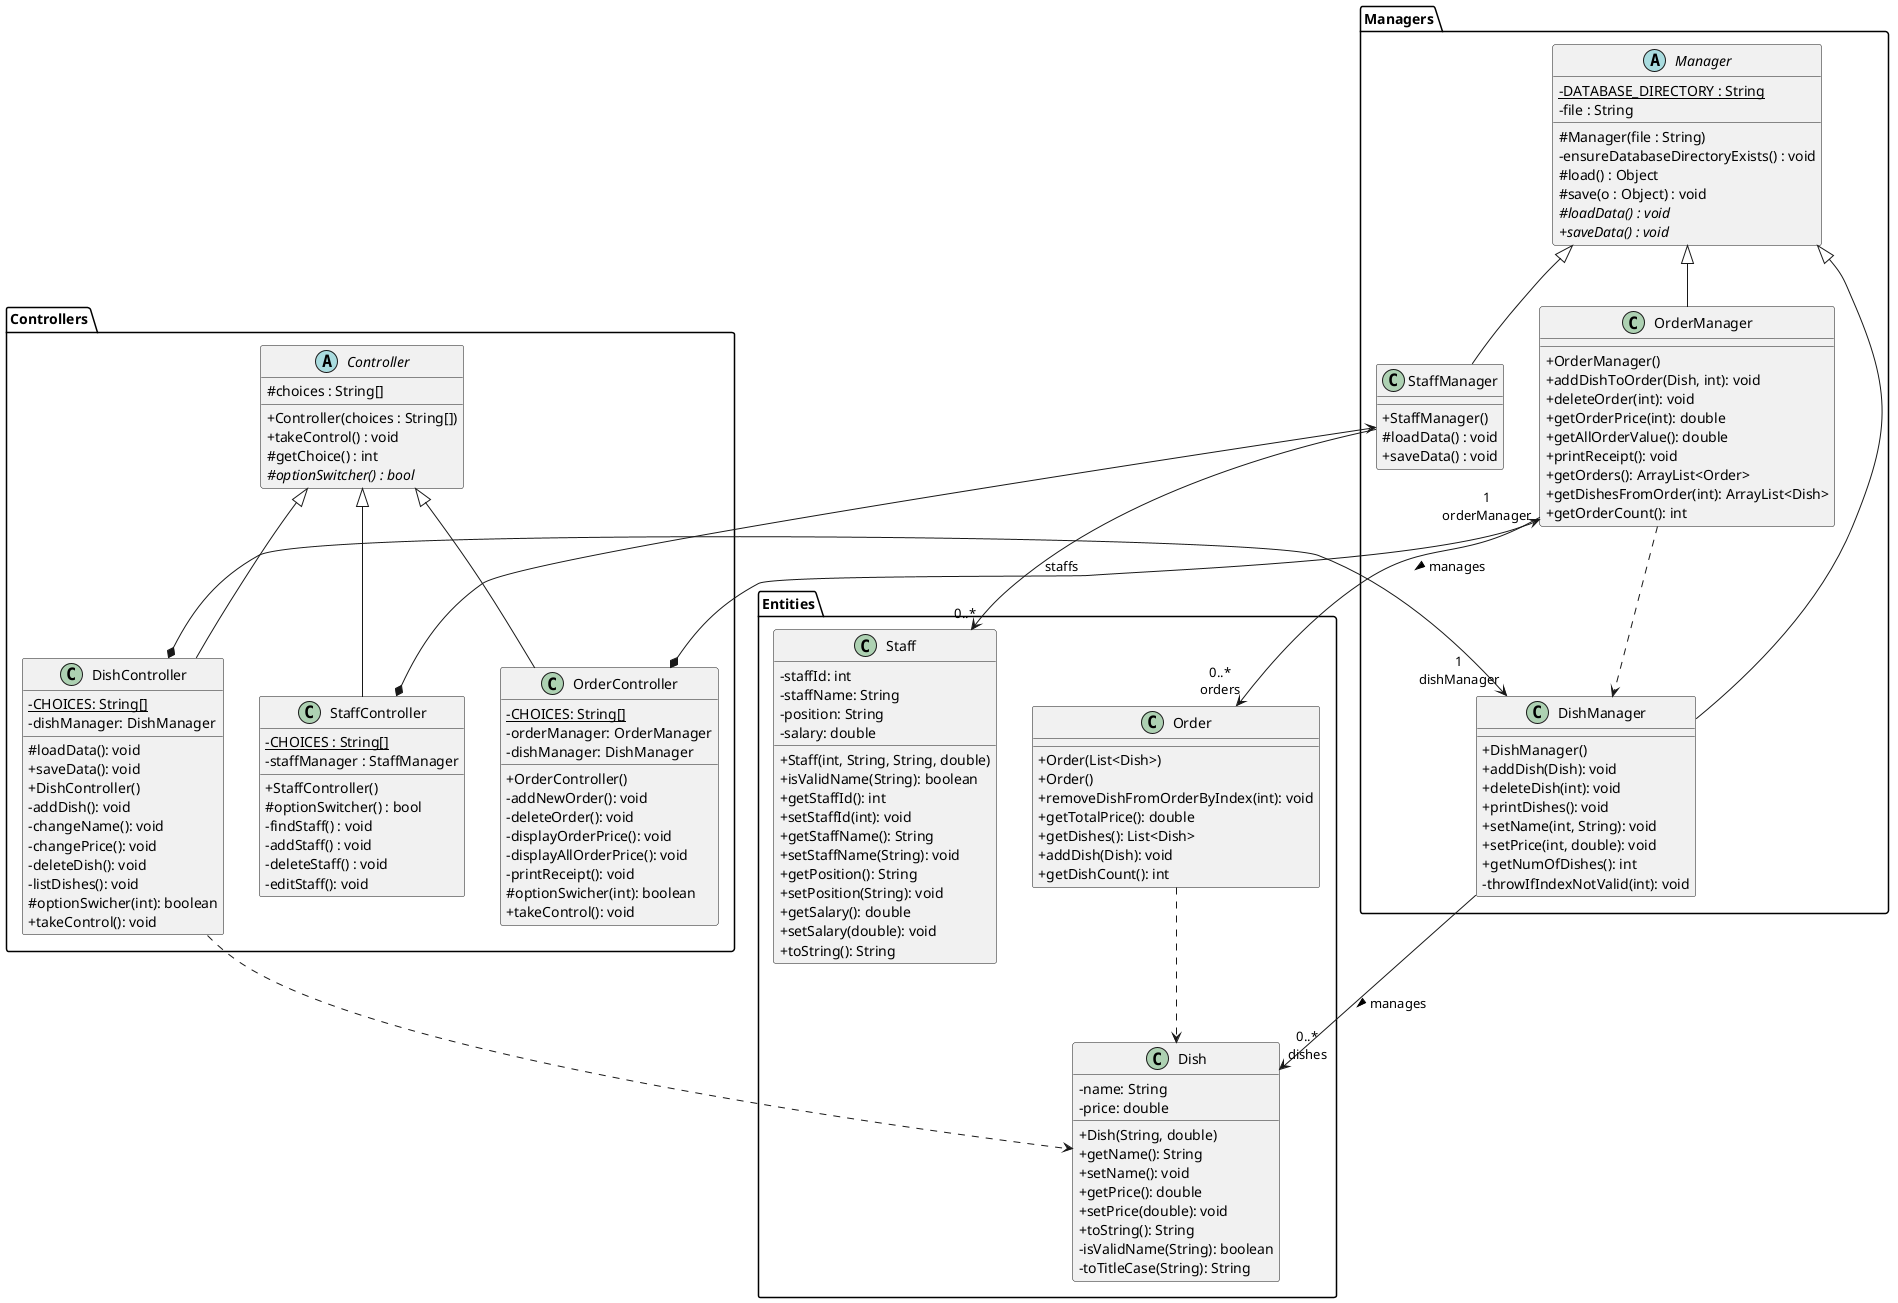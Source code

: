 @startuml
skinparam classAttributeIconSize 0

namespace Controllers {
    abstract class Controller {
    #choices : String[]
    +Controller(choices : String[])
    +takeControl() : void
    #getChoice() : int
    #{abstract}optionSwitcher() : bool
    }

    class StaffController {
    -{static}CHOICES : String[]
    -staffManager : StaffManager
    +StaffController()
    #optionSwitcher() : bool
    -findStaff() : void
    -addStaff() : void
    -deleteStaff() : void
    -editStaff(): void
    }

    class DishController {
        -{static}CHOICES: String[]
        -dishManager: DishManager
        #loadData(): void
        +saveData(): void
        +DishController()
        -addDish(): void
        -changeName(): void
        -changePrice(): void
        -deleteDish(): void
        -listDishes(): void
        #optionSwicher(int): boolean
        +takeControl(): void
    }

    class OrderController {
        -{static}CHOICES: String[]
        -orderManager: OrderManager
        -dishManager: DishManager
        +OrderController()
        -addNewOrder(): void
        -deleteOrder(): void
        -displayOrderPrice(): void
        -displayAllOrderPrice(): void
        -printReceipt(): void
        #optionSwicher(int): boolean
        +takeControl(): void
    }
}
namespace Managers {
    abstract class Manager {
    -{static}DATABASE_DIRECTORY : String
    -file : String
    #Manager(file : String)
    -ensureDatabaseDirectoryExists() : void
    #load() : Object
    #save(o : Object) : void
    #{abstract}loadData() : void
    +{abstract}saveData() : void
    }

    class StaffManager {
    +StaffManager()
    #loadData() : void
    +saveData() : void
    }

    class DishManager {
        +DishManager()
        +addDish(Dish): void
        +deleteDish(int): void
        +printDishes(): void
        +setName(int, String): void
        +setPrice(int, double): void
        +getNumOfDishes(): int
        -throwIfIndexNotValid(int): void
    }

    class OrderManager {
        +OrderManager()
        +addDishToOrder(Dish, int): void
        +deleteOrder(int): void
        +getOrderPrice(int): double
        +getAllOrderValue(): double
        +printReceipt(): void
        +getOrders(): ArrayList<Order>
        +getDishesFromOrder(int): ArrayList<Dish>
        +getOrderCount(): int
    }
}

namespace Entities {
    class Staff {
        -staffId: int
        -staffName: String
        -position: String
        -salary: double
        +Staff(int, String, String, double)
        +isValidName(String): boolean
        +getStaffId(): int
        +setStaffId(int): void
        +getStaffName(): String
        +setStaffName(String): void
        +getPosition(): String
        +setPosition(String): void
        +getSalary(): double
        +setSalary(double): void
        +toString(): String
    }

    class Dish {
        -name: String
        -price: double
        +Dish(String, double)
        +getName(): String
        +setName(): void
        +getPrice(): double
        +setPrice(double): void
        +toString(): String
        -isValidName(String): boolean
        -toTitleCase(String): String
    }

    class Order {
        +Order(List<Dish>)
        +Order()
        +removeDishFromOrderByIndex(int): void
        +getTotalPrice(): double
        +getDishes(): List<Dish>
        +addDish(Dish): void
        +getDishCount(): int
    }
}


'Staff relations
Managers.Manager <|-- Managers.StaffManager
Managers.StaffManager <--* Controllers.StaffController
Controllers.Controller <|-- Controllers.StaffController
Managers.StaffManager --> "0..*" Entities.Staff : staffs

'Dish relations
Managers.Manager <|-- Managers.DishManager
Controllers.Controller <|-- Controllers.DishController
Entities.Dish "0..*\ndishes" <- Managers.DishManager: manages <
Managers.DishManager "1\ndishManager" <--* Controllers.DishController
Controllers.DishController .-> Entities.Dish

'Order relations
Managers.Manager <|-- Managers.OrderManager
Controllers.Controller <|-- Controllers.OrderController
Entities.Order "0..*\norders" <-- Managers.OrderManager: manages <
Managers.OrderManager "1\norderManager" <--* Controllers.OrderController
Managers.OrderManager ..> Managers.DishManager
Entities.Order ..> Entities.Dish

@enduml